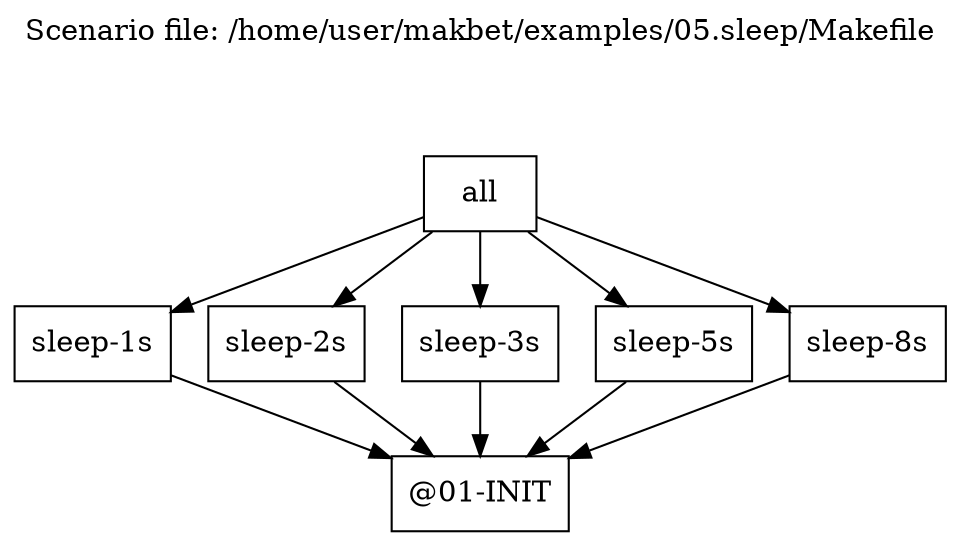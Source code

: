 digraph {

// This file has been generated by makbet heads/master-0-g0eba8f3
// Generation date: Mon Aug 31 12:05:19 AM CEST 2020
// Scenario file: /home/user/makbet/examples/05.sleep/Makefile

// Graph title.
labelloc="t";
label="Scenario file: /home/user/makbet/examples/05.sleep/Makefile\n\n\n\n"

// Node options.
node [shape=box];


"@01-INIT";

"all" -> "sleep-1s";
"all" -> "sleep-2s";
"all" -> "sleep-3s";
"all" -> "sleep-5s";
"all" -> "sleep-8s";

"sleep-1s" -> "@01-INIT";

"sleep-2s" -> "@01-INIT";

"sleep-3s" -> "@01-INIT";

"sleep-5s" -> "@01-INIT";

"sleep-8s" -> "@01-INIT";

}


// End of file
